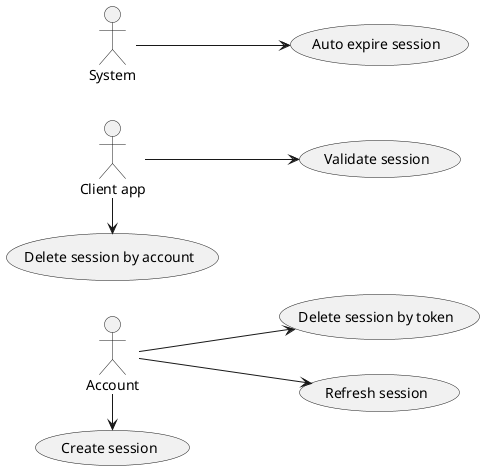 @startuml
'https://plantuml.com/use-case-diagram
left to right direction

:Client app: as client
Account -> (Create session)
Account --> (Delete session by token)
Account --> (Refresh session)

client --> (Validate session)
client -> (Delete session by account)

System --> (Auto expire session)

@enduml
